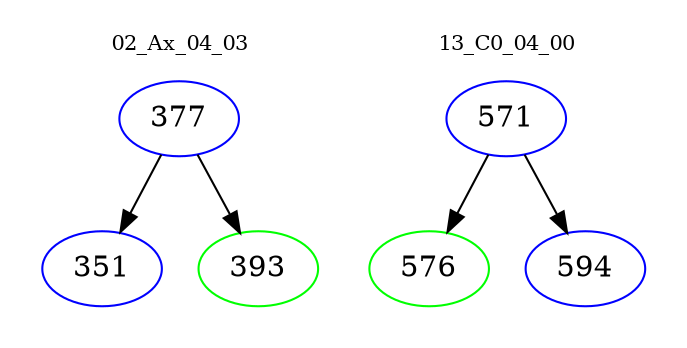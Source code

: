 digraph{
subgraph cluster_0 {
color = white
label = "02_Ax_04_03";
fontsize=10;
T0_377 [label="377", color="blue"]
T0_377 -> T0_351 [color="black"]
T0_351 [label="351", color="blue"]
T0_377 -> T0_393 [color="black"]
T0_393 [label="393", color="green"]
}
subgraph cluster_1 {
color = white
label = "13_C0_04_00";
fontsize=10;
T1_571 [label="571", color="blue"]
T1_571 -> T1_576 [color="black"]
T1_576 [label="576", color="green"]
T1_571 -> T1_594 [color="black"]
T1_594 [label="594", color="blue"]
}
}
